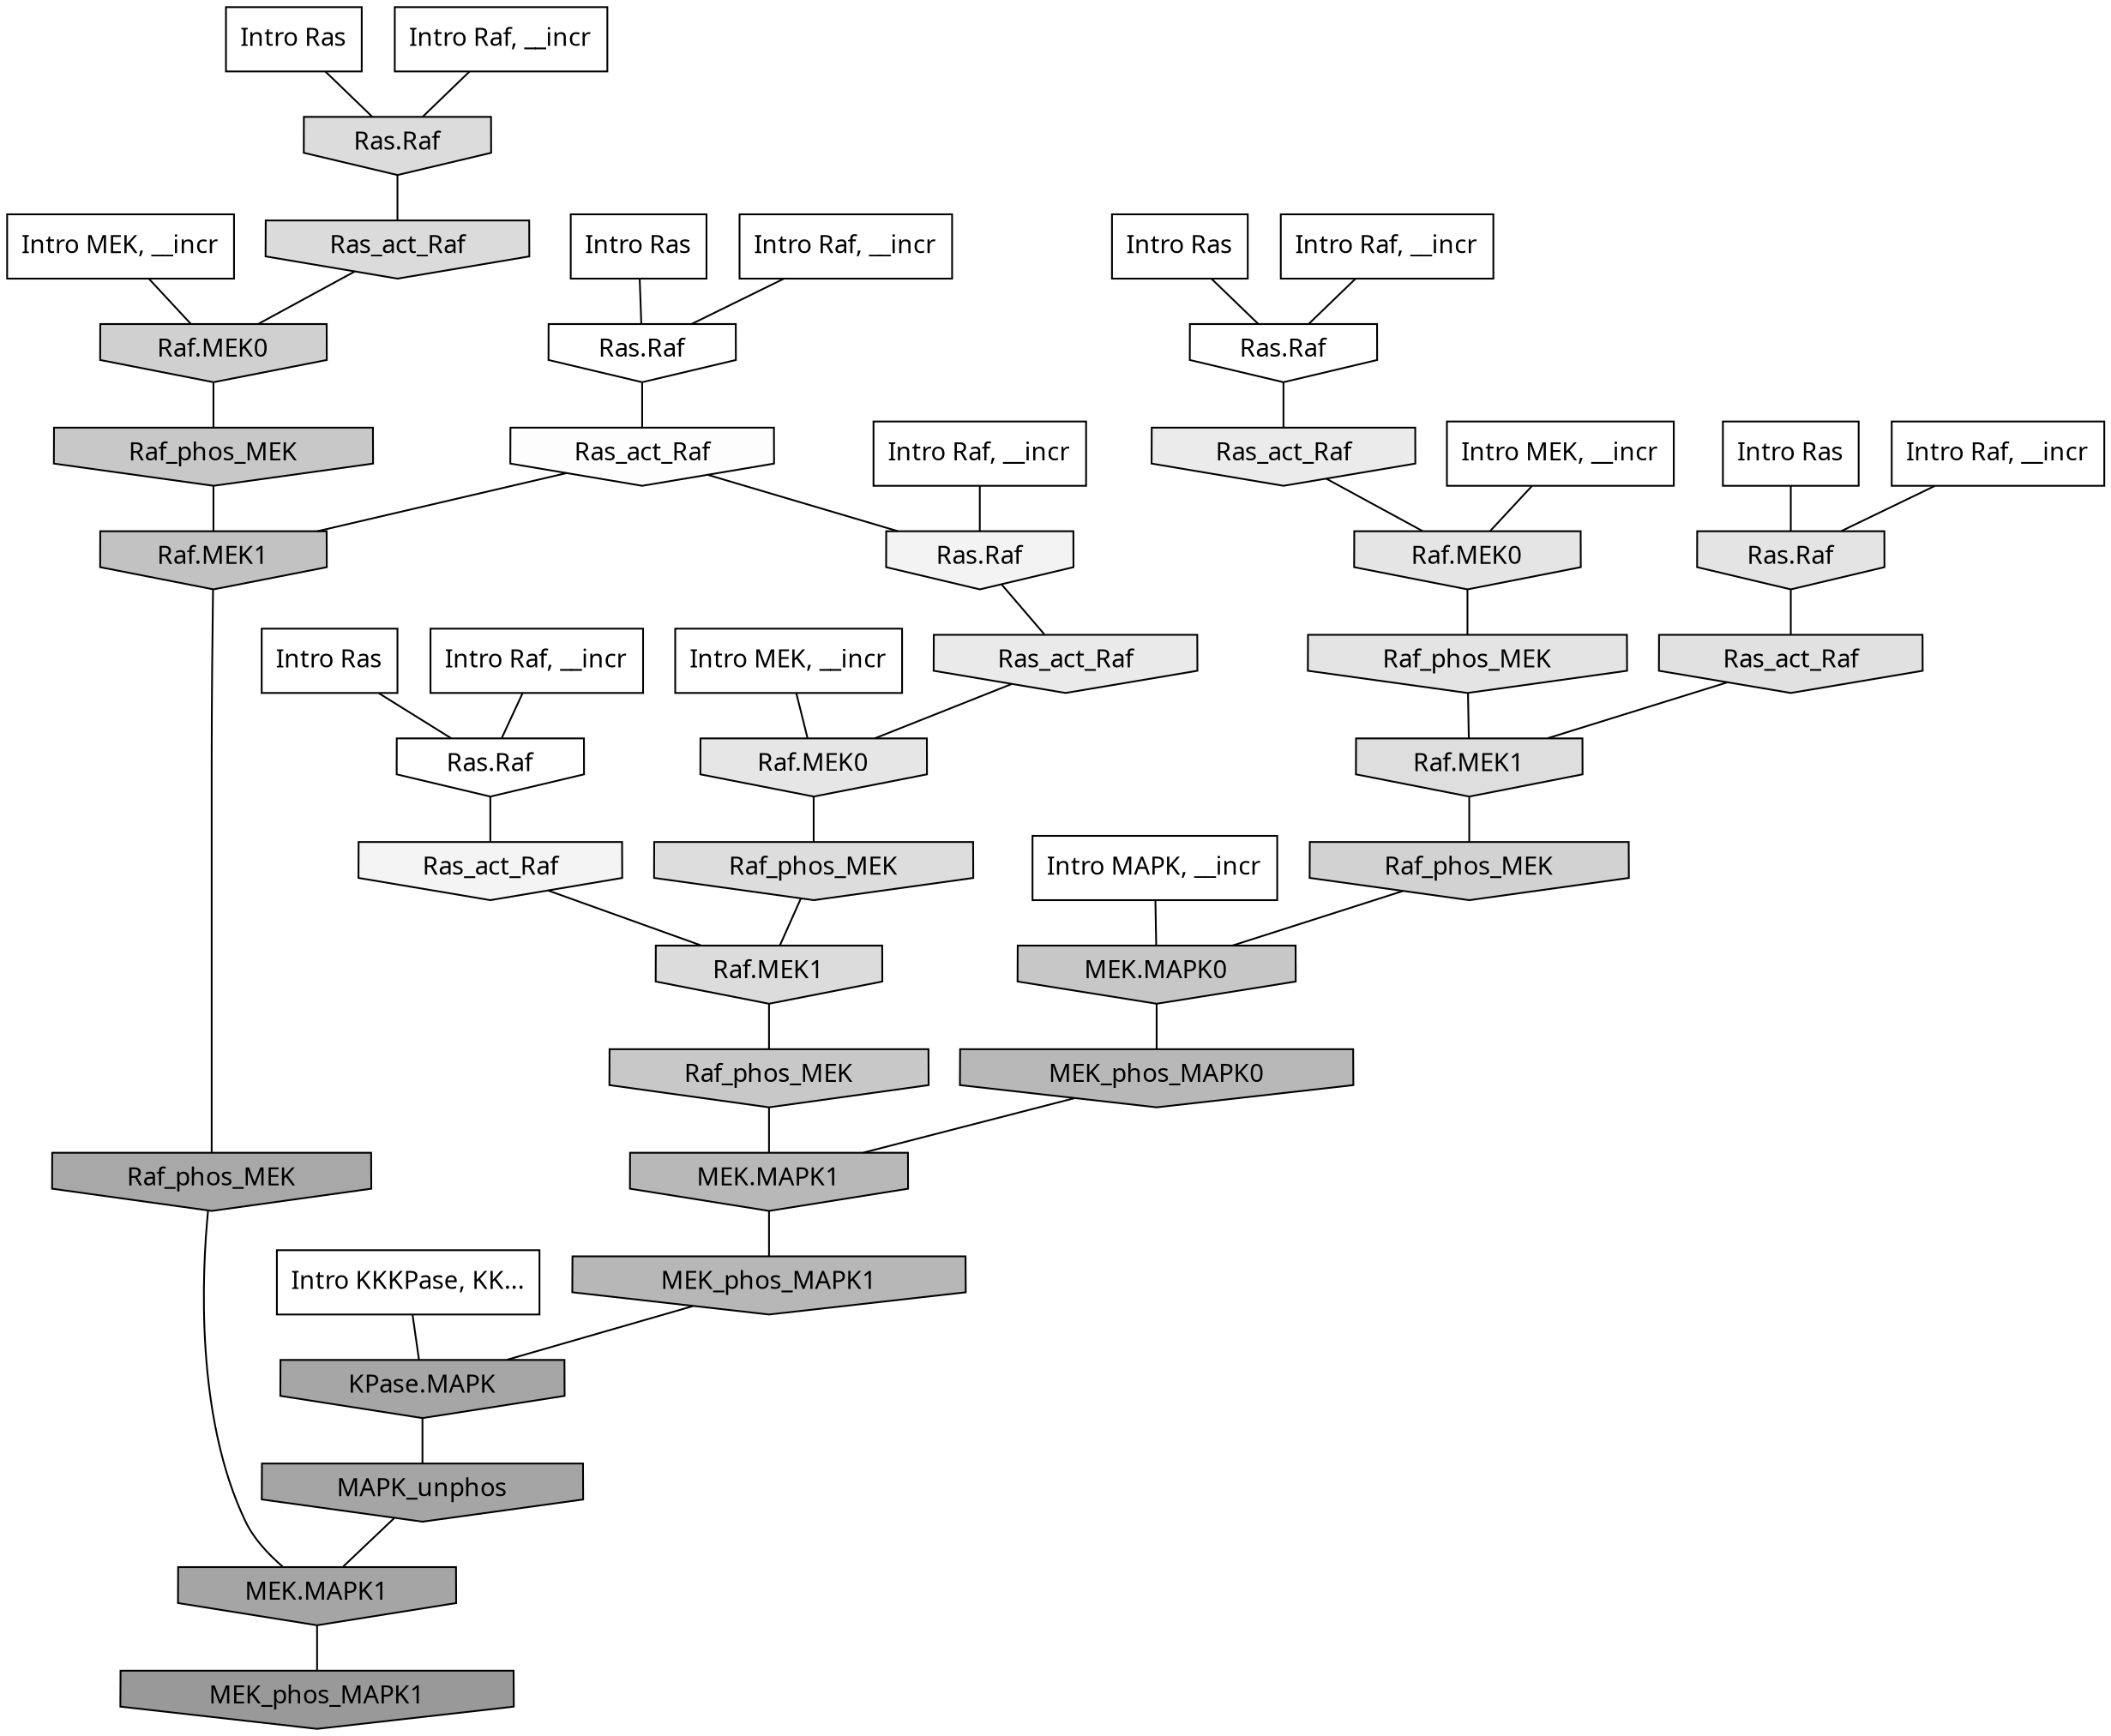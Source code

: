 digraph G{
  rankdir="TB";
  ranksep=0.30;
  node [fontname="CMU Serif"];
  edge [fontname="CMU Serif"];
  
  21 [label="Intro Ras", shape=rectangle, style=filled, fillcolor="0.000 0.000 1.000"]
  
  66 [label="Intro Ras", shape=rectangle, style=filled, fillcolor="0.000 0.000 1.000"]
  
  71 [label="Intro Ras", shape=rectangle, style=filled, fillcolor="0.000 0.000 1.000"]
  
  90 [label="Intro Ras", shape=rectangle, style=filled, fillcolor="0.000 0.000 1.000"]
  
  96 [label="Intro Ras", shape=rectangle, style=filled, fillcolor="0.000 0.000 1.000"]
  
  143 [label="Intro Raf, __incr", shape=rectangle, style=filled, fillcolor="0.000 0.000 1.000"]
  
  162 [label="Intro Raf, __incr", shape=rectangle, style=filled, fillcolor="0.000 0.000 1.000"]
  
  254 [label="Intro Raf, __incr", shape=rectangle, style=filled, fillcolor="0.000 0.000 1.000"]
  
  394 [label="Intro Raf, __incr", shape=rectangle, style=filled, fillcolor="0.000 0.000 1.000"]
  
  1049 [label="Intro Raf, __incr", shape=rectangle, style=filled, fillcolor="0.000 0.000 1.000"]
  
  1064 [label="Intro Raf, __incr", shape=rectangle, style=filled, fillcolor="0.000 0.000 1.000"]
  
  1102 [label="Intro MEK, __incr", shape=rectangle, style=filled, fillcolor="0.000 0.000 1.000"]
  
  1274 [label="Intro MEK, __incr", shape=rectangle, style=filled, fillcolor="0.000 0.000 1.000"]
  
  1339 [label="Intro MEK, __incr", shape=rectangle, style=filled, fillcolor="0.000 0.000 1.000"]
  
  2573 [label="Intro MAPK, __incr", shape=rectangle, style=filled, fillcolor="0.000 0.000 1.000"]
  
  3111 [label="Intro KKKPase, KK...", shape=rectangle, style=filled, fillcolor="0.000 0.000 1.000"]
  
  3224 [label="Ras.Raf", shape=invhouse, style=filled, fillcolor="0.000 0.000 1.000"]
  
  3239 [label="Ras.Raf", shape=invhouse, style=filled, fillcolor="0.000 0.000 1.000"]
  
  3295 [label="Ras.Raf", shape=invhouse, style=filled, fillcolor="0.000 0.000 1.000"]
  
  3392 [label="Ras_act_Raf", shape=invhouse, style=filled, fillcolor="0.000 0.000 0.992"]
  
  3906 [label="Ras_act_Raf", shape=invhouse, style=filled, fillcolor="0.000 0.000 0.954"]
  
  3942 [label="Ras.Raf", shape=invhouse, style=filled, fillcolor="0.000 0.000 0.953"]
  
  4662 [label="Ras_act_Raf", shape=invhouse, style=filled, fillcolor="0.000 0.000 0.921"]
  
  4809 [label="Ras_act_Raf", shape=invhouse, style=filled, fillcolor="0.000 0.000 0.916"]
  
  5130 [label="Raf.MEK0", shape=invhouse, style=filled, fillcolor="0.000 0.000 0.902"]
  
  5244 [label="Raf.MEK0", shape=invhouse, style=filled, fillcolor="0.000 0.000 0.898"]
  
  5405 [label="Raf_phos_MEK", shape=invhouse, style=filled, fillcolor="0.000 0.000 0.894"]
  
  5407 [label="Ras.Raf", shape=invhouse, style=filled, fillcolor="0.000 0.000 0.894"]
  
  5710 [label="Ras_act_Raf", shape=invhouse, style=filled, fillcolor="0.000 0.000 0.880"]
  
  6072 [label="Raf.MEK1", shape=invhouse, style=filled, fillcolor="0.000 0.000 0.869"]
  
  6164 [label="Raf_phos_MEK", shape=invhouse, style=filled, fillcolor="0.000 0.000 0.865"]
  
  6257 [label="Ras.Raf", shape=invhouse, style=filled, fillcolor="0.000 0.000 0.863"]
  
  6262 [label="Raf.MEK1", shape=invhouse, style=filled, fillcolor="0.000 0.000 0.863"]
  
  6459 [label="Ras_act_Raf", shape=invhouse, style=filled, fillcolor="0.000 0.000 0.857"]
  
  8010 [label="Raf_phos_MEK", shape=invhouse, style=filled, fillcolor="0.000 0.000 0.823"]
  
  8392 [label="Raf.MEK0", shape=invhouse, style=filled, fillcolor="0.000 0.000 0.816"]
  
  10262 [label="Raf_phos_MEK", shape=invhouse, style=filled, fillcolor="0.000 0.000 0.784"]
  
  10435 [label="Raf_phos_MEK", shape=invhouse, style=filled, fillcolor="0.000 0.000 0.782"]
  
  10671 [label="MEK.MAPK0", shape=invhouse, style=filled, fillcolor="0.000 0.000 0.779"]
  
  12139 [label="Raf.MEK1", shape=invhouse, style=filled, fillcolor="0.000 0.000 0.761"]
  
  16058 [label="MEK_phos_MAPK0", shape=invhouse, style=filled, fillcolor="0.000 0.000 0.720"]
  
  16066 [label="MEK.MAPK1", shape=invhouse, style=filled, fillcolor="0.000 0.000 0.720"]
  
  16393 [label="MEK_phos_MAPK1", shape=invhouse, style=filled, fillcolor="0.000 0.000 0.715"]
  
  18861 [label="Raf_phos_MEK", shape=invhouse, style=filled, fillcolor="0.000 0.000 0.658"]
  
  19167 [label="KPase.MAPK", shape=invhouse, style=filled, fillcolor="0.000 0.000 0.649"]
  
  19286 [label="MAPK_unphos", shape=invhouse, style=filled, fillcolor="0.000 0.000 0.646"]
  
  19288 [label="MEK.MAPK1", shape=invhouse, style=filled, fillcolor="0.000 0.000 0.646"]
  
  20520 [label="MEK_phos_MAPK1", shape=invhouse, style=filled, fillcolor="0.000 0.000 0.600"]
  
  
  19288 -> 20520 [dir=none, color="0.000 0.000 0.000"] 
  19286 -> 19288 [dir=none, color="0.000 0.000 0.000"] 
  19167 -> 19286 [dir=none, color="0.000 0.000 0.000"] 
  18861 -> 19288 [dir=none, color="0.000 0.000 0.000"] 
  16393 -> 19167 [dir=none, color="0.000 0.000 0.000"] 
  16066 -> 16393 [dir=none, color="0.000 0.000 0.000"] 
  16058 -> 16066 [dir=none, color="0.000 0.000 0.000"] 
  12139 -> 18861 [dir=none, color="0.000 0.000 0.000"] 
  10671 -> 16058 [dir=none, color="0.000 0.000 0.000"] 
  10435 -> 12139 [dir=none, color="0.000 0.000 0.000"] 
  10262 -> 16066 [dir=none, color="0.000 0.000 0.000"] 
  8392 -> 10435 [dir=none, color="0.000 0.000 0.000"] 
  8010 -> 10671 [dir=none, color="0.000 0.000 0.000"] 
  6459 -> 8392 [dir=none, color="0.000 0.000 0.000"] 
  6262 -> 10262 [dir=none, color="0.000 0.000 0.000"] 
  6257 -> 6459 [dir=none, color="0.000 0.000 0.000"] 
  6164 -> 6262 [dir=none, color="0.000 0.000 0.000"] 
  6072 -> 8010 [dir=none, color="0.000 0.000 0.000"] 
  5710 -> 6072 [dir=none, color="0.000 0.000 0.000"] 
  5407 -> 5710 [dir=none, color="0.000 0.000 0.000"] 
  5405 -> 6072 [dir=none, color="0.000 0.000 0.000"] 
  5244 -> 5405 [dir=none, color="0.000 0.000 0.000"] 
  5130 -> 6164 [dir=none, color="0.000 0.000 0.000"] 
  4809 -> 5130 [dir=none, color="0.000 0.000 0.000"] 
  4662 -> 5244 [dir=none, color="0.000 0.000 0.000"] 
  3942 -> 4809 [dir=none, color="0.000 0.000 0.000"] 
  3906 -> 6262 [dir=none, color="0.000 0.000 0.000"] 
  3392 -> 3942 [dir=none, color="0.000 0.000 0.000"] 
  3392 -> 12139 [dir=none, color="0.000 0.000 0.000"] 
  3295 -> 3392 [dir=none, color="0.000 0.000 0.000"] 
  3239 -> 4662 [dir=none, color="0.000 0.000 0.000"] 
  3224 -> 3906 [dir=none, color="0.000 0.000 0.000"] 
  3111 -> 19167 [dir=none, color="0.000 0.000 0.000"] 
  2573 -> 10671 [dir=none, color="0.000 0.000 0.000"] 
  1339 -> 8392 [dir=none, color="0.000 0.000 0.000"] 
  1274 -> 5244 [dir=none, color="0.000 0.000 0.000"] 
  1102 -> 5130 [dir=none, color="0.000 0.000 0.000"] 
  1064 -> 5407 [dir=none, color="0.000 0.000 0.000"] 
  1049 -> 3295 [dir=none, color="0.000 0.000 0.000"] 
  394 -> 3224 [dir=none, color="0.000 0.000 0.000"] 
  254 -> 3239 [dir=none, color="0.000 0.000 0.000"] 
  162 -> 6257 [dir=none, color="0.000 0.000 0.000"] 
  143 -> 3942 [dir=none, color="0.000 0.000 0.000"] 
  96 -> 5407 [dir=none, color="0.000 0.000 0.000"] 
  90 -> 6257 [dir=none, color="0.000 0.000 0.000"] 
  71 -> 3224 [dir=none, color="0.000 0.000 0.000"] 
  66 -> 3239 [dir=none, color="0.000 0.000 0.000"] 
  21 -> 3295 [dir=none, color="0.000 0.000 0.000"] 
  
  }
